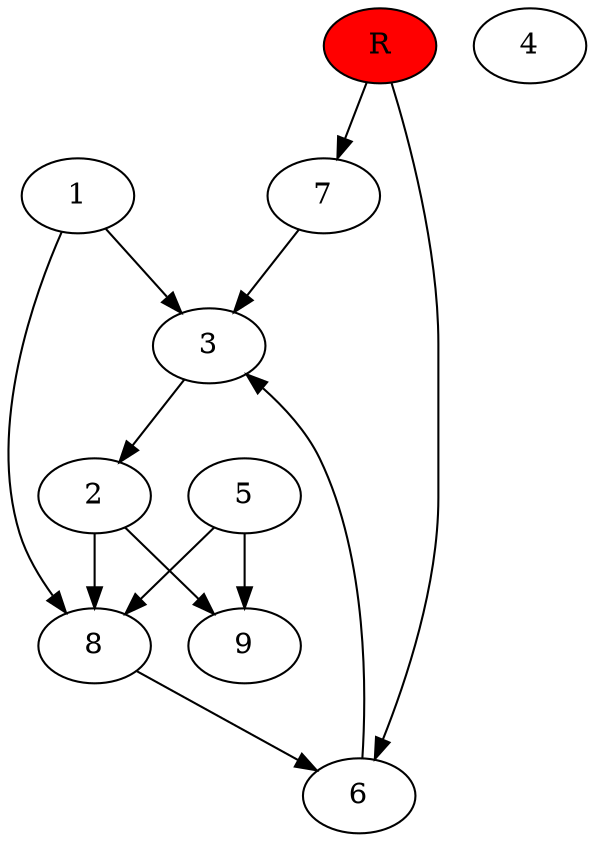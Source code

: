 digraph prb28448 {
	1
	2
	3
	4
	5
	6
	7
	8
	R [fillcolor="#ff0000" style=filled]
	1 -> 3
	1 -> 8
	2 -> 8
	2 -> 9
	3 -> 2
	5 -> 8
	5 -> 9
	6 -> 3
	7 -> 3
	8 -> 6
	R -> 6
	R -> 7
}

